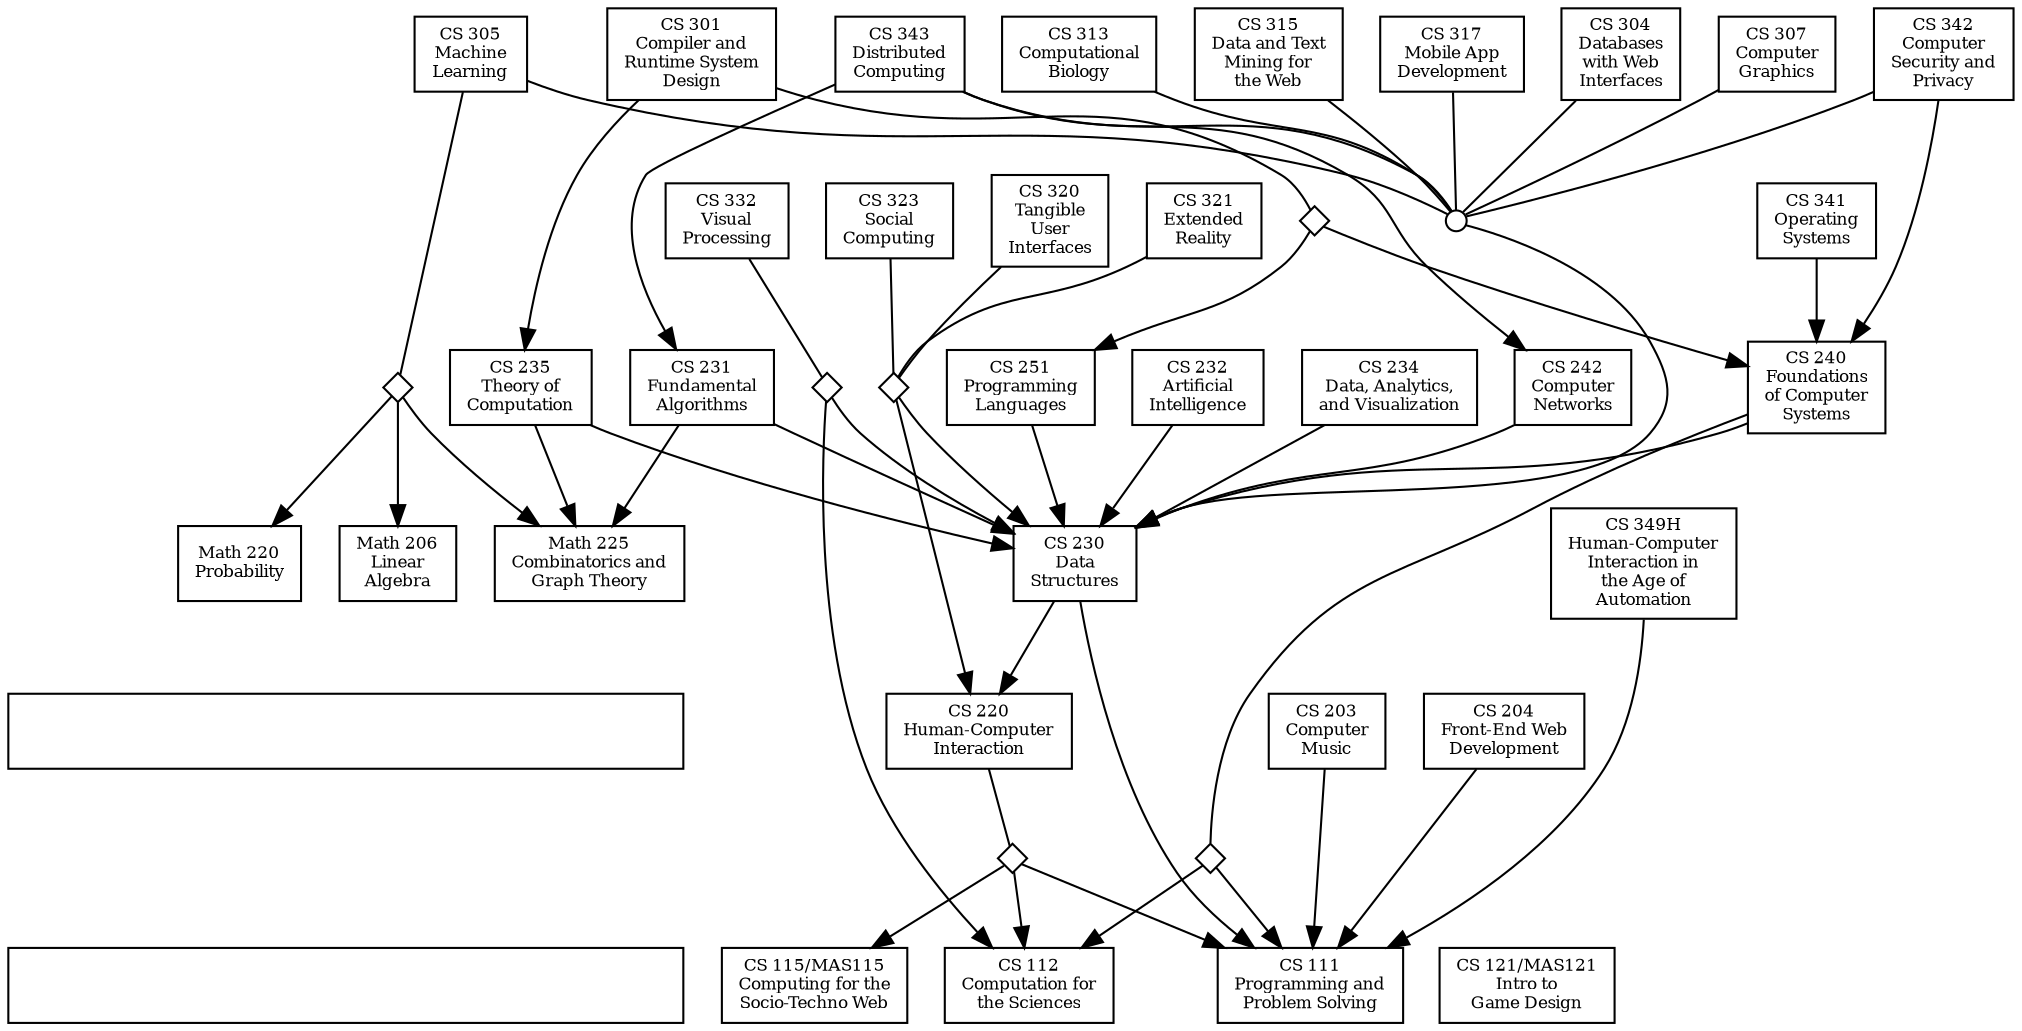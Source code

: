 digraph Course_Prerequisites {
  // Default properties for every node
  node [shape="rectangle", fontsize="8", style="filled", fillcolor="white"];

  // Node for the descriptions to be placed into
  desctop [label="", class="desc-top", width=4.5]
  descbot [label="", class="desc-bot", width=4.5]
  desctop -> descbot [style="invis"]

  // Nodes (classes plus grouping nodes)
  cs111 [label="CS 111\nProgramming and\nProblem Solving", class="core intro"]
  cs112 [label="CS 112\nComputation for\nthe Sciences", class="intro"]
  cs115 [label="CS 115/MAS115\nComputing for the\nSocio-Techno Web", class="intro"]
  cs121 [label="CS 121/MAS121\nIntro to\nGame Design", class="intro"]

  cs230 [label="CS 230\nData\nStructures", class="core"]
  cs230up [label="", shape="circle", width="0.14", height="0.14", class="group"]
  cs240 [label="CS 240\nFoundations\nof Computer\nSystems", class="core"]
  cs111or112 [label="", shape="diamond", width="0.2", height="0.2", class="opt"]
  cs231 [label="CS 231\nFundamental\nAlgorithms", class="core"]
  cs235 [label="CS 235\nTheory of\nComputation", class="core"]
  cs251 [label="CS 251\nProgramming\nLanguages", class="core"] 
  cs230 -> cs220 [class="invisible"]

  math225 [label="Math 225\nCombinatorics and\nGraph Theory", class="math required"]
  math206 [label="Math 206\nLinear\nAlgebra", class="math"]
  math220 [label="Math 220\nProbability", class="math"]

  cs203 [label="CS 203\nComputer\nMusic", class="elective spring"]
  cs204 [label="CS 204\nFront-End Web\nDevelopment", class="elective fall"]
  cs220 [label="CS 220\nHuman-Computer\nInteraction", class="elective"]
  cs111or112or115 [label="", shape="diamond", width="0.2", height="0.2", class="opt"]
  cs232 [label="CS 232\nArtificial\nIntelligence", class="elective spring"]
  cs234 [label="CS 234\nData, Analytics,\nand Visualization", class="elective fall"]
  cs242 [label="CS 242\nComputer\nNetworks", class="elective fall"]

  cs301 [label="CS 301\nCompiler and\nRuntime System\nDesign", class="elective spring"]
  cs240or251 [label="", shape="diamond", width="0.2", height="0.2", class="opt"]
  cs304 [label="CS 304\nDatabases\nwith Web\nInterfaces", class="elective"]
  cs305 [label="CS 305\nMachine\nLearning", class="elective notoffered"]
  math225or206or220 [label="", shape="diamond", width="0.2", height="0.2", class="opt"]
  cs307 [label="CS 307\nComputer\nGraphics", class="elective spring"]
  cs313 [label="CS 313\nComputational\nBiology", class="elective notoffered"]
  cs315 [label="CS 315\nData and Text\nMining for\nthe Web", class="elective fall"]
  cs317 [label="CS 317\nMobile App\nDevelopment", class="elective spring"]
  cs230or220 [label="", shape="diamond", width="0.2", height="0.2", class="opt"]
  cs320 [label="CS 320\nTangible\nUser\nInterfaces", class="elective fall"]
  cs321 [label="CS 321\nExtended\nReality", class="elective spring"]
  cs323 [label="CS 323\nSocial\nComputing", class="elective notoffered"]

  cs332 [label="CS 332\nVisual\nProcessing", class="elective fall"]
  cs112or230 [label="", shape="diamond", width="0.2", height="0.2", class="opt"]
  cs341 [label="CS 341\nOperating\nSystems", class="elective fall"]
  cs342 [label="CS 342\nComputer\nSecurity and\nPrivacy", class="elective fall"]
  cs343 [label="CS 343\nDistributed\nComputing", class="elective notoffered"]
  cs349H [label="CS 349H\nHuman-Computer\nInteraction in\nthe Age of\nAutomation", class="elective spring"]

  // Arrangement of the nodes into rank groups
  {rank=same cs111 cs112 cs115 cs121 descbot}

  {rank=same cs203 cs204 cs220 desctop}

  {rank=same
    cs230
    math206 math220 math225
    cs349H
  }

  {rank=same
    cs240
    cs231 cs235 cs251
    cs232 cs234 cs242
  }

  {rank=same
    cs301
    cs317

    cs304 cs305 cs307
    cs313 cs315
    cs342 cs343
  }

  {rank=same
    cs320 cs321 cs323
    cs332
    cs341
  }

  // Edges (course prerequisites)
  // In some ca
  cs203 -> cs111
  cs204 -> cs111
  cs220 -> cs111or112or115 [arrowhead="none", class="options"]
  cs111or112or115 -> { cs111, cs112, cs115 } [class="option"]

  cs230 -> cs111
  cs230up -> cs230
  cs240 -> cs230
  cs240 -> cs111or112 [arrowhead="none", class="options"]
  cs111or112 -> { cs111, cs112 } [class="option"]
  cs231 -> { cs230, math225 }
  cs235 -> { cs230, math225 }
  cs251 -> cs230

  cs232 -> cs230
  cs234 -> cs230
  cs242 -> cs230

  cs301 -> cs240or251 [arrowhead="none", class="options"]
  cs240or251 -> { cs240, cs251 } [class="option"]
  cs301 -> cs235 [class="recommended"]
  cs304 -> cs230up [arrowhead="none", class="grouping"]
  cs305 -> cs230up [arrowhead="none", class="grouping"]
  cs305 -> math225or206or220 [arrowhead="none", class="options"]
  math225or206or220 -> { math225, math206, math220 } [class="option"]
  cs307 -> cs230up [arrowhead="none", class="grouping"]
  cs317 -> cs230up [arrowhead="none", class="grouping"]

  cs313 -> cs230up [arrowhead="none", class="grouping"]
  cs315 -> cs230up [arrowhead="none", class="grouping"]
  cs320 -> cs230or220 [arrowhead="none", class="options"]
  cs230or220 -> { cs220, cs230 } [class="option"]
  cs321 -> cs230or220 [arrowhead="none", class="options"]
  cs323 -> cs230or220 [arrowhead="none", class="options"]
  cs332 -> cs112or230 [arrowhead="none", class="options"]
  cs112or230 -> { cs112, cs230 } [class="option"]
  cs341 -> cs240
  cs342 -> cs230up [arrowhead="none", class="grouping"]
  cs342 -> cs240
  cs343 -> cs230up [arrowhead="none", class="grouping"]
  cs343 -> { cs231, cs242 } [class="recommended"]
  cs349H -> cs111 // Much more complicated than this!
}
